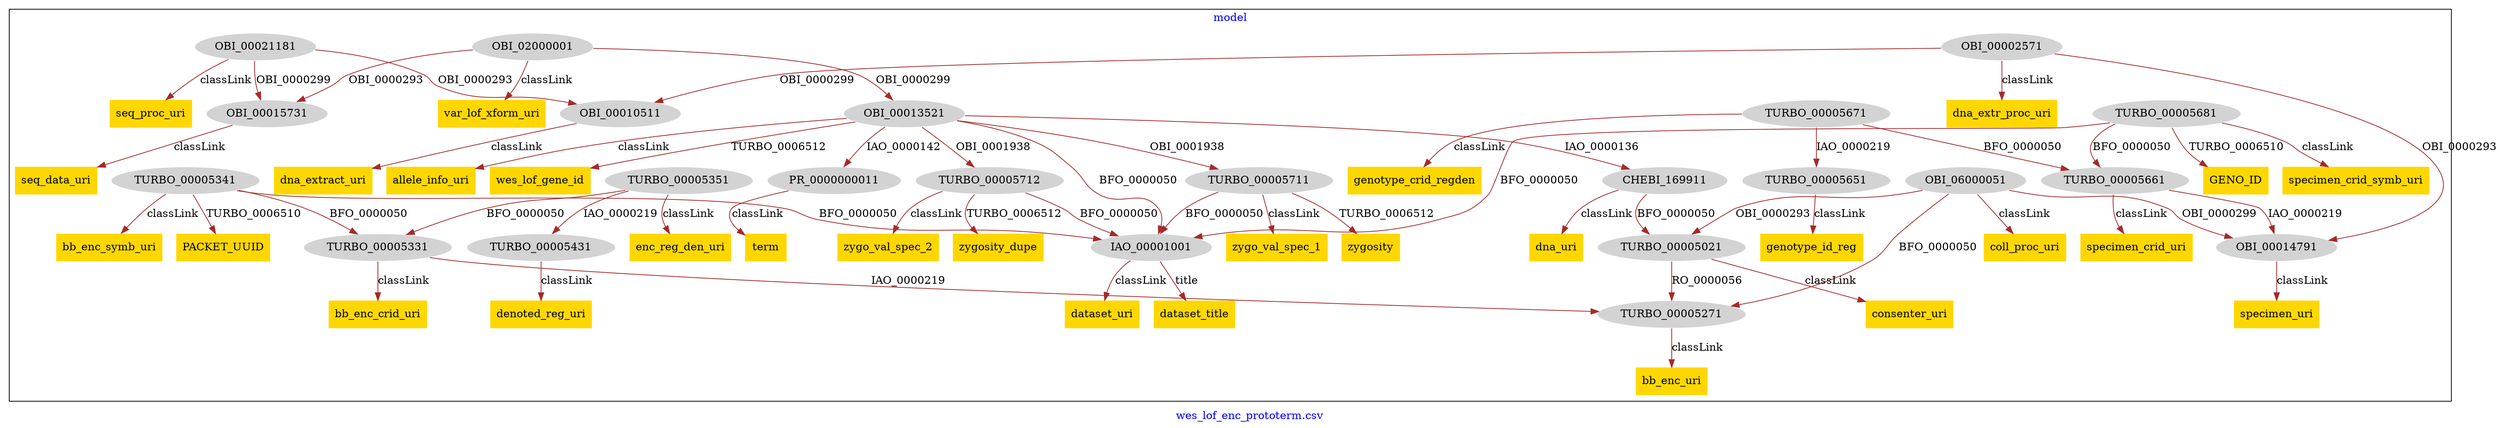 digraph n0 {
fontcolor="blue"
remincross="true"
label="wes_lof_enc_prototerm.csv"
subgraph cluster {
label="model"
n2[style="filled",color="white",fillcolor="lightgray",label="OBI_06000051"];
n3[shape="plaintext",style="filled",fillcolor="gold",label="coll_proc_uri"];
n4[style="filled",color="white",fillcolor="lightgray",label="TURBO_00005681"];
n5[shape="plaintext",style="filled",fillcolor="gold",label="specimen_crid_symb_uri"];
n6[style="filled",color="white",fillcolor="lightgray",label="TURBO_00005671"];
n7[shape="plaintext",style="filled",fillcolor="gold",label="genotype_crid_regden"];
n8[style="filled",color="white",fillcolor="lightgray",label="TURBO_00005661"];
n9[style="filled",color="white",fillcolor="lightgray",label="OBI_00013521"];
n10[shape="plaintext",style="filled",fillcolor="gold",label="allele_info_uri"];
n11[shape="plaintext",style="filled",fillcolor="gold",label="wes_lof_gene_id"];
n12[style="filled",color="white",fillcolor="lightgray",label="IAO_00001001"];
n13[shape="plaintext",style="filled",fillcolor="gold",label="dataset_uri"];
n14[style="filled",color="white",fillcolor="lightgray",label="OBI_00002571"];
n15[style="filled",color="white",fillcolor="lightgray",label="OBI_00014791"];
n16[shape="plaintext",style="filled",fillcolor="gold",label="GENO_ID"];
n17[style="filled",color="white",fillcolor="lightgray",label="OBI_00015731"];
n18[shape="plaintext",style="filled",fillcolor="gold",label="seq_data_uri"];
n19[style="filled",color="white",fillcolor="lightgray",label="TURBO_00005712"];
n20[shape="plaintext",style="filled",fillcolor="gold",label="dna_extr_proc_uri"];
n21[style="filled",color="white",fillcolor="lightgray",label="TURBO_00005711"];
n22[style="filled",color="white",fillcolor="lightgray",label="OBI_02000001"];
n23[style="filled",color="white",fillcolor="lightgray",label="OBI_00010511"];
n24[shape="plaintext",style="filled",fillcolor="gold",label="dna_extract_uri"];
n25[shape="plaintext",style="filled",fillcolor="gold",label="dataset_title"];
n26[style="filled",color="white",fillcolor="lightgray",label="CHEBI_169911"];
n27[style="filled",color="white",fillcolor="lightgray",label="TURBO_00005331"];
n28[shape="plaintext",style="filled",fillcolor="gold",label="bb_enc_crid_uri"];
n29[style="filled",color="white",fillcolor="lightgray",label="TURBO_00005351"];
n30[shape="plaintext",style="filled",fillcolor="gold",label="enc_reg_den_uri"];
n31[style="filled",color="white",fillcolor="lightgray",label="TURBO_00005651"];
n32[style="filled",color="white",fillcolor="lightgray",label="TURBO_00005271"];
n33[shape="plaintext",style="filled",fillcolor="gold",label="bb_enc_uri"];
n34[style="filled",color="white",fillcolor="lightgray",label="TURBO_00005021"];
n35[style="filled",color="white",fillcolor="lightgray",label="PR_0000000011"];
n36[shape="plaintext",style="filled",fillcolor="gold",label="term"];
n37[style="filled",color="white",fillcolor="lightgray",label="TURBO_00005341"];
n38[shape="plaintext",style="filled",fillcolor="gold",label="zygo_val_spec_2"];
n39[style="filled",color="white",fillcolor="lightgray",label="TURBO_00005431"];
n40[shape="plaintext",style="filled",fillcolor="gold",label="denoted_reg_uri"];
n41[style="filled",color="white",fillcolor="lightgray",label="OBI_00021181"];
n42[shape="plaintext",style="filled",fillcolor="gold",label="seq_proc_uri"];
n43[shape="plaintext",style="filled",fillcolor="gold",label="bb_enc_symb_uri"];
n44[shape="plaintext",style="filled",fillcolor="gold",label="var_lof_xform_uri"];
n45[shape="plaintext",style="filled",fillcolor="gold",label="consenter_uri"];
n46[shape="plaintext",style="filled",fillcolor="gold",label="zygo_val_spec_1"];
n47[shape="plaintext",style="filled",fillcolor="gold",label="genotype_id_reg"];
n48[shape="plaintext",style="filled",fillcolor="gold",label="specimen_crid_uri"];
n49[shape="plaintext",style="filled",fillcolor="gold",label="specimen_uri"];
n50[shape="plaintext",style="filled",fillcolor="gold",label="PACKET_UUID"];
n51[shape="plaintext",style="filled",fillcolor="gold",label="dna_uri"];
n52[shape="plaintext",style="filled",fillcolor="gold",label="zygosity"];
n53[shape="plaintext",style="filled",fillcolor="gold",label="zygosity_dupe"];
}
n2 -> n3[color="brown",fontcolor="black",label="classLink"]
n4 -> n5[color="brown",fontcolor="black",label="classLink"]
n6 -> n7[color="brown",fontcolor="black",label="classLink"]
n6 -> n8[color="brown",fontcolor="black",label="BFO_0000050"]
n9 -> n10[color="brown",fontcolor="black",label="classLink"]
n9 -> n11[color="brown",fontcolor="black",label="TURBO_0006512"]
n12 -> n13[color="brown",fontcolor="black",label="classLink"]
n14 -> n15[color="brown",fontcolor="black",label="OBI_0000293"]
n4 -> n8[color="brown",fontcolor="black",label="BFO_0000050"]
n4 -> n16[color="brown",fontcolor="black",label="TURBO_0006510"]
n17 -> n18[color="brown",fontcolor="black",label="classLink"]
n9 -> n19[color="brown",fontcolor="black",label="OBI_0001938"]
n14 -> n20[color="brown",fontcolor="black",label="classLink"]
n9 -> n21[color="brown",fontcolor="black",label="OBI_0001938"]
n22 -> n9[color="brown",fontcolor="black",label="OBI_0000299"]
n23 -> n24[color="brown",fontcolor="black",label="classLink"]
n12 -> n25[color="brown",fontcolor="black",label="title"]
n22 -> n17[color="brown",fontcolor="black",label="OBI_0000293"]
n9 -> n26[color="brown",fontcolor="black",label="IAO_0000136"]
n14 -> n23[color="brown",fontcolor="black",label="OBI_0000299"]
n27 -> n28[color="brown",fontcolor="black",label="classLink"]
n29 -> n30[color="brown",fontcolor="black",label="classLink"]
n6 -> n31[color="brown",fontcolor="black",label="IAO_0000219"]
n32 -> n33[color="brown",fontcolor="black",label="classLink"]
n2 -> n34[color="brown",fontcolor="black",label="OBI_0000293"]
n29 -> n27[color="brown",fontcolor="black",label="BFO_0000050"]
n35 -> n36[color="brown",fontcolor="black",label="classLink"]
n2 -> n32[color="brown",fontcolor="black",label="BFO_0000050"]
n37 -> n27[color="brown",fontcolor="black",label="BFO_0000050"]
n19 -> n38[color="brown",fontcolor="black",label="classLink"]
n39 -> n40[color="brown",fontcolor="black",label="classLink"]
n27 -> n32[color="brown",fontcolor="black",label="IAO_0000219"]
n9 -> n35[color="brown",fontcolor="black",label="IAO_0000142"]
n41 -> n42[color="brown",fontcolor="black",label="classLink"]
n37 -> n43[color="brown",fontcolor="black",label="classLink"]
n22 -> n44[color="brown",fontcolor="black",label="classLink"]
n2 -> n15[color="brown",fontcolor="black",label="OBI_0000299"]
n34 -> n45[color="brown",fontcolor="black",label="classLink"]
n41 -> n23[color="brown",fontcolor="black",label="OBI_0000293"]
n21 -> n46[color="brown",fontcolor="black",label="classLink"]
n31 -> n47[color="brown",fontcolor="black",label="classLink"]
n41 -> n17[color="brown",fontcolor="black",label="OBI_0000299"]
n8 -> n48[color="brown",fontcolor="black",label="classLink"]
n8 -> n15[color="brown",fontcolor="black",label="IAO_0000219"]
n15 -> n49[color="brown",fontcolor="black",label="classLink"]
n37 -> n50[color="brown",fontcolor="black",label="TURBO_0006510"]
n26 -> n51[color="brown",fontcolor="black",label="classLink"]
n21 -> n52[color="brown",fontcolor="black",label="TURBO_0006512"]
n34 -> n32[color="brown",fontcolor="black",label="RO_0000056"]
n26 -> n34[color="brown",fontcolor="black",label="BFO_0000050"]
n29 -> n39[color="brown",fontcolor="black",label="IAO_0000219"]
n19 -> n53[color="brown",fontcolor="black",label="TURBO_0006512"]
n4 -> n12[color="brown",fontcolor="black",label="BFO_0000050"]
n9 -> n12[color="brown",fontcolor="black",label="BFO_0000050"]
n21 -> n12[color="brown",fontcolor="black",label="BFO_0000050"]
n19 -> n12[color="brown",fontcolor="black",label="BFO_0000050"]
n37 -> n12[color="brown",fontcolor="black",label="BFO_0000050"]
}
